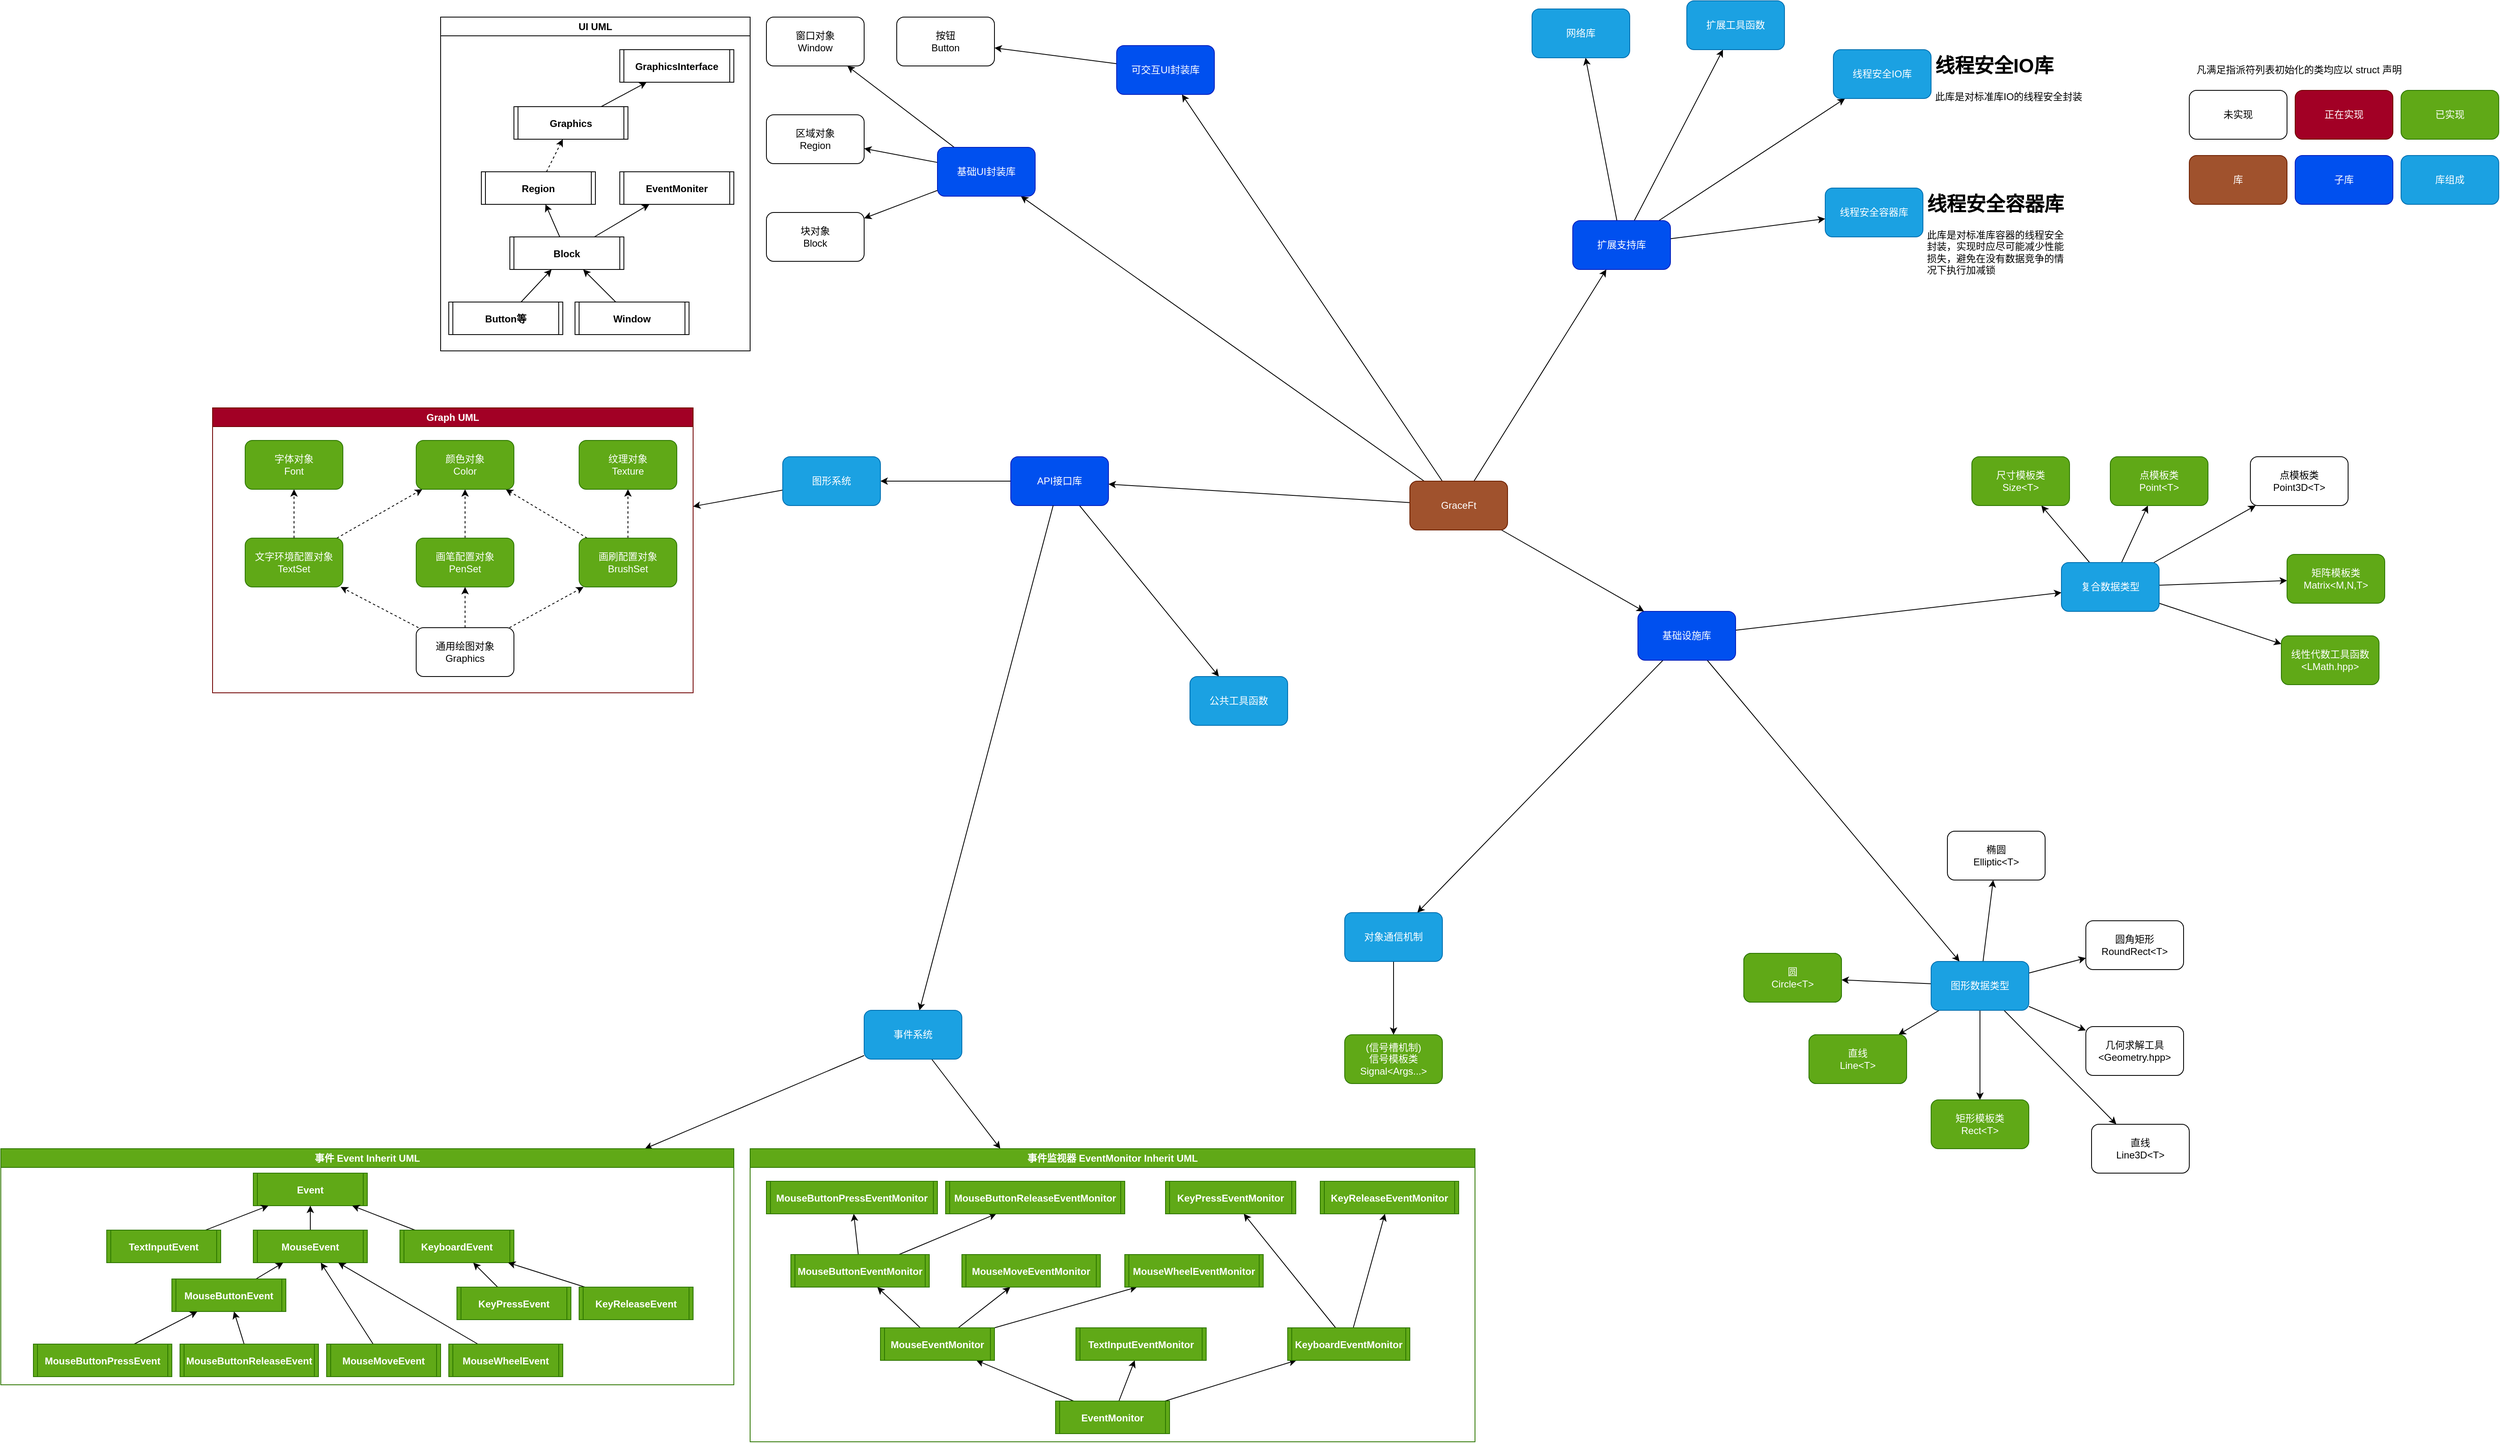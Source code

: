 <mxfile>
    <diagram id="NkuJCX3ARFkseNm6hfjC" name="第 1 页">
        <mxGraphModel dx="3434" dy="1979" grid="1" gridSize="10" guides="1" tooltips="1" connect="1" arrows="1" fold="1" page="0" pageScale="1" pageWidth="827" pageHeight="1169" math="0" shadow="0">
            <root>
                <mxCell id="0"/>
                <mxCell id="1" parent="0"/>
                <mxCell id="20" style="edgeStyle=none;html=1;" parent="1" source="2" target="3" edge="1">
                    <mxGeometry relative="1" as="geometry"/>
                </mxCell>
                <mxCell id="21" style="edgeStyle=none;html=1;" parent="1" source="84" target="4" edge="1">
                    <mxGeometry relative="1" as="geometry"/>
                </mxCell>
                <mxCell id="27" style="edgeStyle=none;html=1;" parent="1" source="2" target="26" edge="1">
                    <mxGeometry relative="1" as="geometry"/>
                </mxCell>
                <mxCell id="30" style="edgeStyle=none;html=1;" parent="1" source="2" target="29" edge="1">
                    <mxGeometry relative="1" as="geometry"/>
                </mxCell>
                <mxCell id="32" style="edgeStyle=none;html=1;" parent="1" source="84" target="31" edge="1">
                    <mxGeometry relative="1" as="geometry"/>
                </mxCell>
                <mxCell id="45" style="edgeStyle=none;html=1;" parent="1" source="2" target="44" edge="1">
                    <mxGeometry relative="1" as="geometry"/>
                </mxCell>
                <mxCell id="85" style="edgeStyle=none;html=1;" parent="1" source="2" target="84" edge="1">
                    <mxGeometry relative="1" as="geometry"/>
                </mxCell>
                <mxCell id="2" value="GraceFt" style="rounded=1;whiteSpace=wrap;html=1;fillColor=#a0522d;fontColor=#ffffff;strokeColor=#6D1F00;" parent="1" vertex="1">
                    <mxGeometry x="90" y="-240" width="120" height="60" as="geometry"/>
                </mxCell>
                <mxCell id="18" style="edgeStyle=none;html=1;" parent="1" source="3" target="6" edge="1">
                    <mxGeometry relative="1" as="geometry"/>
                </mxCell>
                <mxCell id="19" style="edgeStyle=none;html=1;" parent="1" source="3" target="7" edge="1">
                    <mxGeometry relative="1" as="geometry"/>
                </mxCell>
                <mxCell id="66" style="edgeStyle=none;html=1;" parent="1" source="3" target="65" edge="1">
                    <mxGeometry relative="1" as="geometry"/>
                </mxCell>
                <mxCell id="3" value="基础设施库" style="rounded=1;whiteSpace=wrap;html=1;fillColor=#0050ef;fontColor=#ffffff;strokeColor=#001DBC;" parent="1" vertex="1">
                    <mxGeometry x="370" y="-80" width="120" height="60" as="geometry"/>
                </mxCell>
                <mxCell id="4" value="线程安全容器库" style="rounded=1;whiteSpace=wrap;html=1;fillColor=#1ba1e2;fontColor=#ffffff;strokeColor=#006EAF;" parent="1" vertex="1">
                    <mxGeometry x="600" y="-600" width="120" height="60" as="geometry"/>
                </mxCell>
                <mxCell id="15" style="edgeStyle=none;html=1;" parent="1" source="6" target="9" edge="1">
                    <mxGeometry relative="1" as="geometry"/>
                </mxCell>
                <mxCell id="16" style="edgeStyle=none;html=1;" parent="1" source="6" target="10" edge="1">
                    <mxGeometry relative="1" as="geometry"/>
                </mxCell>
                <mxCell id="17" style="edgeStyle=none;html=1;" parent="1" source="65" target="11" edge="1">
                    <mxGeometry relative="1" as="geometry"/>
                </mxCell>
                <mxCell id="61" style="edgeStyle=none;html=1;" parent="1" source="6" target="60" edge="1">
                    <mxGeometry relative="1" as="geometry"/>
                </mxCell>
                <mxCell id="90" style="edgeStyle=none;html=1;" parent="1" source="6" target="88" edge="1">
                    <mxGeometry relative="1" as="geometry"/>
                </mxCell>
                <mxCell id="174" style="edgeStyle=none;html=1;" parent="1" source="6" target="173" edge="1">
                    <mxGeometry relative="1" as="geometry"/>
                </mxCell>
                <mxCell id="6" value="复合数据类型" style="rounded=1;whiteSpace=wrap;html=1;fillColor=#1ba1e2;fontColor=#ffffff;strokeColor=#006EAF;" parent="1" vertex="1">
                    <mxGeometry x="890" y="-140" width="120" height="60" as="geometry"/>
                </mxCell>
                <mxCell id="23" style="edgeStyle=none;html=1;" parent="1" source="7" target="22" edge="1">
                    <mxGeometry relative="1" as="geometry"/>
                </mxCell>
                <mxCell id="7" value="对象通信机制" style="rounded=1;whiteSpace=wrap;html=1;fillColor=#1ba1e2;fontColor=#ffffff;strokeColor=#006EAF;" parent="1" vertex="1">
                    <mxGeometry x="10" y="290" width="120" height="60" as="geometry"/>
                </mxCell>
                <mxCell id="9" value="点模板类&lt;br&gt;Point&amp;lt;T&amp;gt;" style="rounded=1;whiteSpace=wrap;html=1;fillColor=#60a917;strokeColor=#2D7600;fontColor=#ffffff;" parent="1" vertex="1">
                    <mxGeometry x="950" y="-270" width="120" height="60" as="geometry"/>
                </mxCell>
                <mxCell id="10" value="尺寸模板类&lt;br&gt;Size&amp;lt;T&amp;gt;" style="rounded=1;whiteSpace=wrap;html=1;fillColor=#60a917;fontColor=#ffffff;strokeColor=#2D7600;" parent="1" vertex="1">
                    <mxGeometry x="780" y="-270" width="120" height="60" as="geometry"/>
                </mxCell>
                <mxCell id="11" value="矩形模板类&lt;br&gt;Rect&amp;lt;T&amp;gt;" style="rounded=1;whiteSpace=wrap;html=1;fillColor=#60a917;fontColor=#ffffff;strokeColor=#2D7600;" parent="1" vertex="1">
                    <mxGeometry x="730" y="520" width="120" height="60" as="geometry"/>
                </mxCell>
                <mxCell id="22" value="(信号槽机制)&lt;br&gt;信号模板类&lt;br&gt;Signal&amp;lt;Args...&amp;gt;" style="rounded=1;whiteSpace=wrap;html=1;fillColor=#60a917;fontColor=#ffffff;strokeColor=#2D7600;" parent="1" vertex="1">
                    <mxGeometry x="10" y="440" width="120" height="60" as="geometry"/>
                </mxCell>
                <mxCell id="59" style="edgeStyle=none;html=1;" parent="1" source="26" target="58" edge="1">
                    <mxGeometry relative="1" as="geometry"/>
                </mxCell>
                <mxCell id="182" style="edgeStyle=none;html=1;" parent="1" source="26" target="181" edge="1">
                    <mxGeometry relative="1" as="geometry"/>
                </mxCell>
                <mxCell id="26" value="API接口库" style="rounded=1;whiteSpace=wrap;html=1;fillColor=#0050ef;fontColor=#ffffff;strokeColor=#001DBC;" parent="1" vertex="1">
                    <mxGeometry x="-400" y="-270" width="120" height="60" as="geometry"/>
                </mxCell>
                <mxCell id="78" style="edgeStyle=none;html=1;" parent="1" source="29" target="77" edge="1">
                    <mxGeometry relative="1" as="geometry"/>
                </mxCell>
                <mxCell id="29" value="可交互UI封装库" style="rounded=1;whiteSpace=wrap;html=1;fillColor=#0050ef;fontColor=#ffffff;strokeColor=#001DBC;" parent="1" vertex="1">
                    <mxGeometry x="-270" y="-775" width="120" height="60" as="geometry"/>
                </mxCell>
                <mxCell id="31" value="线程安全IO库" style="rounded=1;whiteSpace=wrap;html=1;fillColor=#1ba1e2;fontColor=#ffffff;strokeColor=#006EAF;" parent="1" vertex="1">
                    <mxGeometry x="610" y="-770" width="120" height="60" as="geometry"/>
                </mxCell>
                <mxCell id="35" value="&lt;h1&gt;线程安全容器库&lt;/h1&gt;&lt;div&gt;此库是对标准库容器的线程安全封装，实现时应尽可能减少性能损失，避免在没有数据竞争的情况下执行加减锁&lt;/div&gt;" style="text;html=1;strokeColor=none;fillColor=none;spacing=5;spacingTop=-20;whiteSpace=wrap;overflow=hidden;rounded=0;" parent="1" vertex="1">
                    <mxGeometry x="720" y="-600" width="180" height="110" as="geometry"/>
                </mxCell>
                <mxCell id="36" value="&lt;h1&gt;线程安全IO库&lt;/h1&gt;&lt;div&gt;此库是对标准库IO的线程安全封装&lt;/div&gt;" style="text;html=1;strokeColor=none;fillColor=none;spacing=5;spacingTop=-20;whiteSpace=wrap;overflow=hidden;rounded=0;" parent="1" vertex="1">
                    <mxGeometry x="730" y="-770" width="190" height="70" as="geometry"/>
                </mxCell>
                <mxCell id="42" value="凡满足指派符列表初始化的类均应以 struct 声明" style="text;html=1;strokeColor=none;fillColor=none;align=center;verticalAlign=middle;whiteSpace=wrap;rounded=0;" parent="1" vertex="1">
                    <mxGeometry x="1047" y="-760" width="270" height="30" as="geometry"/>
                </mxCell>
                <mxCell id="49" style="edgeStyle=none;html=1;" parent="1" source="44" target="48" edge="1">
                    <mxGeometry relative="1" as="geometry"/>
                </mxCell>
                <mxCell id="51" style="edgeStyle=none;html=1;" parent="1" source="44" target="50" edge="1">
                    <mxGeometry relative="1" as="geometry"/>
                </mxCell>
                <mxCell id="53" style="edgeStyle=none;html=1;" parent="1" source="44" target="52" edge="1">
                    <mxGeometry relative="1" as="geometry"/>
                </mxCell>
                <mxCell id="44" value="基础UI封装库" style="rounded=1;whiteSpace=wrap;html=1;fillColor=#0050ef;fontColor=#ffffff;strokeColor=#001DBC;" parent="1" vertex="1">
                    <mxGeometry x="-490" y="-650" width="120" height="60" as="geometry"/>
                </mxCell>
                <mxCell id="48" value="窗口对象&lt;br&gt;Window" style="rounded=1;whiteSpace=wrap;html=1;" parent="1" vertex="1">
                    <mxGeometry x="-700" y="-810" width="120" height="60" as="geometry"/>
                </mxCell>
                <mxCell id="50" value="区域对象&lt;br&gt;Region" style="rounded=1;whiteSpace=wrap;html=1;" parent="1" vertex="1">
                    <mxGeometry x="-700" y="-690" width="120" height="60" as="geometry"/>
                </mxCell>
                <mxCell id="52" value="块对象&lt;br&gt;Block" style="rounded=1;whiteSpace=wrap;html=1;" parent="1" vertex="1">
                    <mxGeometry x="-700" y="-570" width="120" height="60" as="geometry"/>
                </mxCell>
                <mxCell id="57" style="edgeStyle=none;html=1;" parent="1" source="26" target="56" edge="1">
                    <mxGeometry relative="1" as="geometry"/>
                </mxCell>
                <mxCell id="152" style="edgeStyle=none;html=1;" parent="1" source="56" target="93" edge="1">
                    <mxGeometry relative="1" as="geometry"/>
                </mxCell>
                <mxCell id="153" style="edgeStyle=none;html=1;" parent="1" source="56" target="115" edge="1">
                    <mxGeometry relative="1" as="geometry"/>
                </mxCell>
                <mxCell id="56" value="事件系统" style="rounded=1;whiteSpace=wrap;html=1;fillColor=#1ba1e2;fontColor=#ffffff;strokeColor=#006EAF;" parent="1" vertex="1">
                    <mxGeometry x="-580" y="410" width="120" height="60" as="geometry"/>
                </mxCell>
                <mxCell id="58" value="公共工具函数" style="rounded=1;whiteSpace=wrap;html=1;fillColor=#1ba1e2;fontColor=#ffffff;strokeColor=#006EAF;" parent="1" vertex="1">
                    <mxGeometry x="-180" width="120" height="60" as="geometry"/>
                </mxCell>
                <mxCell id="60" value="矩阵模板类&lt;br&gt;Matrix&amp;lt;M,N,T&amp;gt;" style="rounded=1;whiteSpace=wrap;html=1;fillColor=#60a917;fontColor=#ffffff;strokeColor=#2D7600;fontStyle=0" parent="1" vertex="1">
                    <mxGeometry x="1167" y="-150" width="120" height="60" as="geometry"/>
                </mxCell>
                <mxCell id="62" value="未实现" style="rounded=1;whiteSpace=wrap;html=1;" parent="1" vertex="1">
                    <mxGeometry x="1047" y="-720" width="120" height="60" as="geometry"/>
                </mxCell>
                <mxCell id="63" value="正在实现" style="rounded=1;whiteSpace=wrap;html=1;fillColor=#a20025;fontColor=#ffffff;strokeColor=#6F0000;" parent="1" vertex="1">
                    <mxGeometry x="1177" y="-720" width="120" height="60" as="geometry"/>
                </mxCell>
                <mxCell id="64" value="已实现" style="rounded=1;whiteSpace=wrap;html=1;fillColor=#60a917;fontColor=#ffffff;strokeColor=#2D7600;" parent="1" vertex="1">
                    <mxGeometry x="1307" y="-720" width="120" height="60" as="geometry"/>
                </mxCell>
                <mxCell id="68" style="edgeStyle=none;html=1;" parent="1" source="65" target="67" edge="1">
                    <mxGeometry relative="1" as="geometry"/>
                </mxCell>
                <mxCell id="70" style="edgeStyle=none;html=1;" parent="1" source="65" target="69" edge="1">
                    <mxGeometry relative="1" as="geometry"/>
                </mxCell>
                <mxCell id="72" style="edgeStyle=none;html=1;" parent="1" source="65" target="71" edge="1">
                    <mxGeometry relative="1" as="geometry"/>
                </mxCell>
                <mxCell id="74" style="edgeStyle=none;html=1;" parent="1" source="65" target="73" edge="1">
                    <mxGeometry relative="1" as="geometry"/>
                </mxCell>
                <mxCell id="172" style="edgeStyle=none;html=1;" parent="1" source="65" target="171" edge="1">
                    <mxGeometry relative="1" as="geometry"/>
                </mxCell>
                <mxCell id="176" style="edgeStyle=none;html=1;" parent="1" source="65" target="175" edge="1">
                    <mxGeometry relative="1" as="geometry"/>
                </mxCell>
                <mxCell id="65" value="图形数据类型" style="rounded=1;whiteSpace=wrap;html=1;fillColor=#1ba1e2;fontColor=#ffffff;strokeColor=#006EAF;" parent="1" vertex="1">
                    <mxGeometry x="730" y="350" width="120" height="60" as="geometry"/>
                </mxCell>
                <mxCell id="67" value="圆&lt;br&gt;Circle&amp;lt;T&amp;gt;" style="rounded=1;whiteSpace=wrap;html=1;fillColor=#008a00;fontColor=#ffffff;strokeColor=#005700;" parent="1" vertex="1">
                    <mxGeometry x="500" y="340" width="120" height="60" as="geometry"/>
                </mxCell>
                <mxCell id="69" value="圆角矩形&lt;br&gt;RoundRect&amp;lt;T&amp;gt;" style="rounded=1;whiteSpace=wrap;html=1;" parent="1" vertex="1">
                    <mxGeometry x="920" y="300" width="120" height="60" as="geometry"/>
                </mxCell>
                <mxCell id="71" value="椭圆&lt;br&gt;Elliptic&amp;lt;T&amp;gt;" style="rounded=1;whiteSpace=wrap;html=1;" parent="1" vertex="1">
                    <mxGeometry x="750" y="190" width="120" height="60" as="geometry"/>
                </mxCell>
                <mxCell id="73" value="直线&lt;br&gt;Line&amp;lt;T&amp;gt;" style="rounded=1;whiteSpace=wrap;html=1;fillColor=#008a00;fontColor=#ffffff;strokeColor=#005700;" parent="1" vertex="1">
                    <mxGeometry x="580" y="440" width="120" height="60" as="geometry"/>
                </mxCell>
                <mxCell id="77" value="按钮&lt;br&gt;Button" style="rounded=1;whiteSpace=wrap;html=1;" parent="1" vertex="1">
                    <mxGeometry x="-540" y="-810" width="120" height="60" as="geometry"/>
                </mxCell>
                <mxCell id="81" value="子库" style="rounded=1;whiteSpace=wrap;html=1;fillColor=#0050ef;fontColor=#ffffff;strokeColor=#001DBC;" parent="1" vertex="1">
                    <mxGeometry x="1177" y="-640" width="120" height="60" as="geometry"/>
                </mxCell>
                <mxCell id="82" value="库" style="rounded=1;whiteSpace=wrap;html=1;fillColor=#a0522d;fontColor=#ffffff;strokeColor=#6D1F00;" parent="1" vertex="1">
                    <mxGeometry x="1047" y="-640" width="120" height="60" as="geometry"/>
                </mxCell>
                <mxCell id="83" value="库组成" style="rounded=1;whiteSpace=wrap;html=1;fillColor=#1ba1e2;fontColor=#ffffff;strokeColor=#006EAF;" parent="1" vertex="1">
                    <mxGeometry x="1307" y="-640" width="120" height="60" as="geometry"/>
                </mxCell>
                <mxCell id="87" style="edgeStyle=none;html=1;" parent="1" source="84" target="86" edge="1">
                    <mxGeometry relative="1" as="geometry"/>
                </mxCell>
                <mxCell id="151" style="edgeStyle=none;html=1;" parent="1" source="84" target="150" edge="1">
                    <mxGeometry relative="1" as="geometry"/>
                </mxCell>
                <mxCell id="84" value="扩展支持库" style="rounded=1;whiteSpace=wrap;html=1;fillColor=#0050ef;fontColor=#ffffff;strokeColor=#001DBC;" parent="1" vertex="1">
                    <mxGeometry x="290" y="-560" width="120" height="60" as="geometry"/>
                </mxCell>
                <mxCell id="86" value="网络库" style="rounded=1;whiteSpace=wrap;html=1;fillColor=#1ba1e2;fontColor=#ffffff;strokeColor=#006EAF;" parent="1" vertex="1">
                    <mxGeometry x="240" y="-820" width="120" height="60" as="geometry"/>
                </mxCell>
                <mxCell id="88" value="线性代数工具函数&lt;br&gt;&amp;lt;LMath.hpp&amp;gt;" style="rounded=1;whiteSpace=wrap;html=1;fontStyle=0;fillColor=#60a917;fontColor=#ffffff;strokeColor=#2D7600;" parent="1" vertex="1">
                    <mxGeometry x="1160" y="-50" width="120" height="60" as="geometry"/>
                </mxCell>
                <mxCell id="93" value="事件 Event Inherit UML" style="swimlane;whiteSpace=wrap;html=1;fillColor=#60a917;fontColor=#ffffff;strokeColor=#2D7600;" parent="1" vertex="1">
                    <mxGeometry x="-1640" y="580" width="900" height="290" as="geometry">
                        <mxRectangle x="-1960" y="-580" width="140" height="30" as="alternateBounds"/>
                    </mxGeometry>
                </mxCell>
                <mxCell id="94" value="Event" style="shape=process2;fixedSize=1;size=5;fontStyle=1;fillColor=#60a917;fontColor=#ffffff;strokeColor=#2D7600;" parent="93" vertex="1">
                    <mxGeometry x="310" y="30" width="140" height="40" as="geometry"/>
                </mxCell>
                <mxCell id="98" style="edgeStyle=none;html=1;" parent="93" source="95" target="94" edge="1">
                    <mxGeometry relative="1" as="geometry"/>
                </mxCell>
                <mxCell id="95" value="MouseEvent" style="shape=process2;fixedSize=1;size=5;fontStyle=1;fillColor=#60a917;fontColor=#ffffff;strokeColor=#2D7600;" parent="93" vertex="1">
                    <mxGeometry x="310" y="100" width="140" height="40" as="geometry"/>
                </mxCell>
                <mxCell id="99" style="edgeStyle=none;html=1;" parent="93" source="96" target="94" edge="1">
                    <mxGeometry relative="1" as="geometry"/>
                </mxCell>
                <mxCell id="96" value="KeyboardEvent" style="shape=process2;fixedSize=1;size=5;fontStyle=1;fillColor=#60a917;fontColor=#ffffff;strokeColor=#2D7600;" parent="93" vertex="1">
                    <mxGeometry x="490" y="100" width="140" height="40" as="geometry"/>
                </mxCell>
                <mxCell id="104" style="edgeStyle=none;html=1;" parent="93" source="101" target="95" edge="1">
                    <mxGeometry relative="1" as="geometry"/>
                </mxCell>
                <mxCell id="101" value="MouseButtonEvent" style="shape=process2;fixedSize=1;size=5;fontStyle=1;fillColor=#60a917;fontColor=#ffffff;strokeColor=#2D7600;" parent="93" vertex="1">
                    <mxGeometry x="210" y="160" width="140" height="40" as="geometry"/>
                </mxCell>
                <mxCell id="106" style="edgeStyle=none;html=1;" parent="93" source="102" target="95" edge="1">
                    <mxGeometry relative="1" as="geometry"/>
                </mxCell>
                <mxCell id="102" value="MouseMoveEvent" style="shape=process2;fixedSize=1;size=5;fontStyle=1;fillColor=#60a917;fontColor=#ffffff;strokeColor=#2D7600;" parent="93" vertex="1">
                    <mxGeometry x="400" y="240" width="140" height="40" as="geometry"/>
                </mxCell>
                <mxCell id="105" style="edgeStyle=none;html=1;" parent="93" source="103" target="95" edge="1">
                    <mxGeometry relative="1" as="geometry"/>
                </mxCell>
                <mxCell id="103" value="MouseWheelEvent" style="shape=process2;fixedSize=1;size=5;fontStyle=1;fillColor=#60a917;fontColor=#ffffff;strokeColor=#2D7600;" parent="93" vertex="1">
                    <mxGeometry x="550" y="240" width="140" height="40" as="geometry"/>
                </mxCell>
                <mxCell id="109" style="edgeStyle=none;html=1;" parent="93" source="107" target="96" edge="1">
                    <mxGeometry relative="1" as="geometry"/>
                </mxCell>
                <mxCell id="107" value="KeyPressEvent" style="shape=process2;fixedSize=1;size=5;fontStyle=1;fillColor=#60a917;fontColor=#ffffff;strokeColor=#2D7600;" parent="93" vertex="1">
                    <mxGeometry x="560" y="170" width="140" height="40" as="geometry"/>
                </mxCell>
                <mxCell id="110" style="edgeStyle=none;html=1;" parent="93" source="108" target="96" edge="1">
                    <mxGeometry relative="1" as="geometry"/>
                </mxCell>
                <mxCell id="108" value="KeyReleaseEvent" style="shape=process2;fixedSize=1;size=5;fontStyle=1;fillColor=#60a917;fontColor=#ffffff;strokeColor=#2D7600;" parent="93" vertex="1">
                    <mxGeometry x="710" y="170" width="140" height="40" as="geometry"/>
                </mxCell>
                <mxCell id="113" style="edgeStyle=none;html=1;" parent="93" source="111" target="101" edge="1">
                    <mxGeometry relative="1" as="geometry"/>
                </mxCell>
                <mxCell id="111" value="MouseButtonPressEvent" style="shape=process2;fixedSize=1;size=5;fontStyle=1;fillColor=#60a917;fontColor=#ffffff;strokeColor=#2D7600;" parent="93" vertex="1">
                    <mxGeometry x="40" y="240" width="170" height="40" as="geometry"/>
                </mxCell>
                <mxCell id="114" style="edgeStyle=none;html=1;" parent="93" source="112" target="101" edge="1">
                    <mxGeometry relative="1" as="geometry"/>
                </mxCell>
                <mxCell id="112" value="MouseButtonReleaseEvent" style="shape=process2;fixedSize=1;size=5;fontStyle=1;fillColor=#60a917;fontColor=#ffffff;strokeColor=#2D7600;" parent="93" vertex="1">
                    <mxGeometry x="220" y="240" width="170" height="40" as="geometry"/>
                </mxCell>
                <mxCell id="178" style="edgeStyle=none;html=1;" parent="93" source="177" target="94" edge="1">
                    <mxGeometry relative="1" as="geometry"/>
                </mxCell>
                <mxCell id="177" value="TextInputEvent" style="shape=process2;fixedSize=1;size=5;fontStyle=1;fillColor=#60a917;fontColor=#ffffff;strokeColor=#2D7600;" parent="93" vertex="1">
                    <mxGeometry x="130" y="100" width="140" height="40" as="geometry"/>
                </mxCell>
                <mxCell id="115" value="事件监视器 EventMonitor Inherit UML" style="swimlane;whiteSpace=wrap;html=1;fillColor=#60a917;fontColor=#ffffff;strokeColor=#2D7600;" parent="1" vertex="1">
                    <mxGeometry x="-720" y="580" width="890" height="360" as="geometry"/>
                </mxCell>
                <mxCell id="135" style="edgeStyle=none;html=1;" parent="115" source="116" target="118" edge="1">
                    <mxGeometry relative="1" as="geometry"/>
                </mxCell>
                <mxCell id="136" style="edgeStyle=none;html=1;" parent="115" source="116" target="120" edge="1">
                    <mxGeometry relative="1" as="geometry"/>
                </mxCell>
                <mxCell id="180" style="edgeStyle=none;html=1;" parent="115" source="116" target="179" edge="1">
                    <mxGeometry relative="1" as="geometry"/>
                </mxCell>
                <mxCell id="116" value="EventMonitor" style="shape=process2;fixedSize=1;size=5;fontStyle=1;fillColor=#60a917;fontColor=#ffffff;strokeColor=#2D7600;" parent="115" vertex="1">
                    <mxGeometry x="375" y="310" width="140" height="40" as="geometry"/>
                </mxCell>
                <mxCell id="142" style="edgeStyle=none;html=1;" parent="115" source="118" target="122" edge="1">
                    <mxGeometry relative="1" as="geometry"/>
                </mxCell>
                <mxCell id="143" style="edgeStyle=none;html=1;" parent="115" source="118" target="124" edge="1">
                    <mxGeometry relative="1" as="geometry"/>
                </mxCell>
                <mxCell id="144" style="edgeStyle=none;html=1;" parent="115" source="118" target="126" edge="1">
                    <mxGeometry relative="1" as="geometry"/>
                </mxCell>
                <mxCell id="118" value="MouseEventMonitor" style="shape=process2;fixedSize=1;size=5;fontStyle=1;fillColor=#60a917;fontColor=#ffffff;strokeColor=#2D7600;" parent="115" vertex="1">
                    <mxGeometry x="160" y="220" width="140" height="40" as="geometry"/>
                </mxCell>
                <mxCell id="138" style="edgeStyle=none;html=1;" parent="115" source="120" target="128" edge="1">
                    <mxGeometry relative="1" as="geometry"/>
                </mxCell>
                <mxCell id="139" style="edgeStyle=none;html=1;" parent="115" source="120" target="130" edge="1">
                    <mxGeometry relative="1" as="geometry"/>
                </mxCell>
                <mxCell id="120" value="KeyboardEventMonitor" style="shape=process2;fixedSize=1;size=5;fontStyle=1;fillColor=#60a917;fontColor=#ffffff;strokeColor=#2D7600;" parent="115" vertex="1">
                    <mxGeometry x="660" y="220" width="150" height="40" as="geometry"/>
                </mxCell>
                <mxCell id="140" style="edgeStyle=none;html=1;" parent="115" source="122" target="132" edge="1">
                    <mxGeometry relative="1" as="geometry"/>
                </mxCell>
                <mxCell id="141" style="edgeStyle=none;html=1;" parent="115" source="122" target="134" edge="1">
                    <mxGeometry relative="1" as="geometry"/>
                </mxCell>
                <mxCell id="122" value="MouseButtonEventMonitor" style="shape=process2;fixedSize=1;size=5;fontStyle=1;fillColor=#60a917;fontColor=#ffffff;strokeColor=#2D7600;" parent="115" vertex="1">
                    <mxGeometry x="50" y="130" width="170" height="40" as="geometry"/>
                </mxCell>
                <mxCell id="124" value="MouseMoveEventMonitor" style="shape=process2;fixedSize=1;size=5;fontStyle=1;fillColor=#60a917;fontColor=#ffffff;strokeColor=#2D7600;" parent="115" vertex="1">
                    <mxGeometry x="260" y="130" width="170" height="40" as="geometry"/>
                </mxCell>
                <mxCell id="126" value="MouseWheelEventMonitor" style="shape=process2;fixedSize=1;size=5;fontStyle=1;fillColor=#60a917;fontColor=#ffffff;strokeColor=#2D7600;" parent="115" vertex="1">
                    <mxGeometry x="460" y="130" width="170" height="40" as="geometry"/>
                </mxCell>
                <mxCell id="128" value="KeyPressEventMonitor" style="shape=process2;fixedSize=1;size=5;fontStyle=1;fillColor=#60a917;fontColor=#ffffff;strokeColor=#2D7600;" parent="115" vertex="1">
                    <mxGeometry x="510" y="40" width="160" height="40" as="geometry"/>
                </mxCell>
                <mxCell id="130" value="KeyReleaseEventMonitor" style="shape=process2;fixedSize=1;size=5;fontStyle=1;fillColor=#60a917;fontColor=#ffffff;strokeColor=#2D7600;" parent="115" vertex="1">
                    <mxGeometry x="700" y="40" width="170" height="40" as="geometry"/>
                </mxCell>
                <mxCell id="132" value="MouseButtonPressEventMonitor" style="shape=process2;fixedSize=1;size=5;fontStyle=1;fillColor=#60a917;fontColor=#ffffff;strokeColor=#2D7600;" parent="115" vertex="1">
                    <mxGeometry x="20" y="40" width="210" height="40" as="geometry"/>
                </mxCell>
                <mxCell id="134" value="MouseButtonReleaseEventMonitor" style="shape=process2;fixedSize=1;size=5;fontStyle=1;fillColor=#60a917;fontColor=#ffffff;strokeColor=#2D7600;" parent="115" vertex="1">
                    <mxGeometry x="240" y="40" width="220" height="40" as="geometry"/>
                </mxCell>
                <mxCell id="179" value="TextInputEventMonitor" style="shape=process2;fixedSize=1;size=5;fontStyle=1;fillColor=#60a917;fontColor=#ffffff;strokeColor=#2D7600;" parent="115" vertex="1">
                    <mxGeometry x="400" y="220" width="160" height="40" as="geometry"/>
                </mxCell>
                <mxCell id="150" value="扩展工具函数" style="rounded=1;whiteSpace=wrap;html=1;fillColor=#1ba1e2;fontColor=#ffffff;strokeColor=#006EAF;" parent="1" vertex="1">
                    <mxGeometry x="430" y="-830" width="120" height="60" as="geometry"/>
                </mxCell>
                <mxCell id="154" value="UI UML" style="swimlane;whiteSpace=wrap;html=1;" parent="1" vertex="1">
                    <mxGeometry x="-1100" y="-810" width="380" height="410" as="geometry"/>
                </mxCell>
                <mxCell id="155" value="EventMoniter" style="shape=process2;fixedSize=1;size=5;fontStyle=1;" parent="154" vertex="1">
                    <mxGeometry x="220" y="190" width="140" height="40" as="geometry"/>
                </mxCell>
                <mxCell id="157" style="edgeStyle=none;html=1;" parent="154" source="156" target="155" edge="1">
                    <mxGeometry relative="1" as="geometry"/>
                </mxCell>
                <mxCell id="169" style="edgeStyle=none;html=1;" parent="154" source="156" target="163" edge="1">
                    <mxGeometry relative="1" as="geometry"/>
                </mxCell>
                <mxCell id="156" value="Block" style="shape=process2;fixedSize=1;size=5;fontStyle=1;" parent="154" vertex="1">
                    <mxGeometry x="85" y="270" width="140" height="40" as="geometry"/>
                </mxCell>
                <mxCell id="159" style="edgeStyle=none;html=1;" parent="154" source="158" target="156" edge="1">
                    <mxGeometry relative="1" as="geometry"/>
                </mxCell>
                <mxCell id="158" value="Window" style="shape=process2;fixedSize=1;size=5;fontStyle=1;" parent="154" vertex="1">
                    <mxGeometry x="165" y="350" width="140" height="40" as="geometry"/>
                </mxCell>
                <mxCell id="166" style="edgeStyle=none;html=1;" parent="154" source="161" target="165" edge="1">
                    <mxGeometry relative="1" as="geometry"/>
                </mxCell>
                <mxCell id="161" value="Graphics" style="shape=process2;fixedSize=1;size=5;fontStyle=1;" parent="154" vertex="1">
                    <mxGeometry x="90" y="110" width="140" height="40" as="geometry"/>
                </mxCell>
                <mxCell id="164" style="edgeStyle=none;html=1;dashed=1;" parent="154" source="163" target="161" edge="1">
                    <mxGeometry relative="1" as="geometry"/>
                </mxCell>
                <mxCell id="163" value="Region" style="shape=process2;fixedSize=1;size=5;fontStyle=1;" parent="154" vertex="1">
                    <mxGeometry x="50" y="190" width="140" height="40" as="geometry"/>
                </mxCell>
                <mxCell id="165" value="GraphicsInterface" style="shape=process2;fixedSize=1;size=5;fontStyle=1;" parent="154" vertex="1">
                    <mxGeometry x="220" y="40" width="140" height="40" as="geometry"/>
                </mxCell>
                <mxCell id="168" style="edgeStyle=none;html=1;" parent="154" source="167" target="156" edge="1">
                    <mxGeometry relative="1" as="geometry"/>
                </mxCell>
                <mxCell id="167" value="Button等" style="shape=process2;fixedSize=1;size=5;fontStyle=1;" parent="154" vertex="1">
                    <mxGeometry x="10" y="350" width="140" height="40" as="geometry"/>
                </mxCell>
                <mxCell id="171" value="几何求解工具&lt;br&gt;&amp;lt;Geometry.hpp&amp;gt;" style="rounded=1;whiteSpace=wrap;html=1;" parent="1" vertex="1">
                    <mxGeometry x="920" y="430" width="120" height="60" as="geometry"/>
                </mxCell>
                <mxCell id="173" value="点模板类&lt;br&gt;Point3D&amp;lt;T&amp;gt;" style="rounded=1;whiteSpace=wrap;html=1;" parent="1" vertex="1">
                    <mxGeometry x="1122" y="-270" width="120" height="60" as="geometry"/>
                </mxCell>
                <mxCell id="175" value="直线&lt;br&gt;Line3D&amp;lt;T&amp;gt;" style="rounded=1;whiteSpace=wrap;html=1;" parent="1" vertex="1">
                    <mxGeometry x="927" y="550" width="120" height="60" as="geometry"/>
                </mxCell>
                <mxCell id="205" style="edgeStyle=none;html=1;" parent="1" source="181" target="204" edge="1">
                    <mxGeometry relative="1" as="geometry"/>
                </mxCell>
                <mxCell id="181" value="图形系统" style="rounded=1;whiteSpace=wrap;html=1;fillColor=#1ba1e2;fontColor=#ffffff;strokeColor=#006EAF;" parent="1" vertex="1">
                    <mxGeometry x="-680" y="-270" width="120" height="60" as="geometry"/>
                </mxCell>
                <mxCell id="204" value="Graph UML" style="swimlane;whiteSpace=wrap;html=1;fillColor=#a20025;fontColor=#ffffff;strokeColor=#6F0000;" parent="1" vertex="1">
                    <mxGeometry x="-1380" y="-330" width="590" height="350" as="geometry"/>
                </mxCell>
                <mxCell id="46" value="通用绘图对象&lt;br&gt;Graphics" style="rounded=1;whiteSpace=wrap;html=1;" parent="204" vertex="1">
                    <mxGeometry x="250" y="270" width="120" height="60" as="geometry"/>
                </mxCell>
                <mxCell id="209" style="edgeStyle=none;html=1;dashed=1;" parent="204" source="183" target="191" edge="1">
                    <mxGeometry relative="1" as="geometry"/>
                </mxCell>
                <mxCell id="183" value="画笔配置对象&lt;br&gt;PenSet" style="rounded=1;whiteSpace=wrap;html=1;fillColor=#60a917;fontColor=#ffffff;strokeColor=#2D7600;" parent="204" vertex="1">
                    <mxGeometry x="250" y="160" width="120" height="60" as="geometry"/>
                </mxCell>
                <mxCell id="202" style="edgeStyle=none;html=1;dashed=1;" parent="204" source="46" target="183" edge="1">
                    <mxGeometry relative="1" as="geometry"/>
                </mxCell>
                <mxCell id="210" style="edgeStyle=none;html=1;dashed=1;" parent="204" source="185" target="191" edge="1">
                    <mxGeometry relative="1" as="geometry"/>
                </mxCell>
                <mxCell id="212" style="edgeStyle=none;html=1;dashed=1;" parent="204" source="185" target="211" edge="1">
                    <mxGeometry relative="1" as="geometry"/>
                </mxCell>
                <mxCell id="185" value="画刷配置对象&lt;br&gt;BrushSet" style="rounded=1;whiteSpace=wrap;html=1;fillColor=#60a917;fontColor=#ffffff;strokeColor=#2D7600;" parent="204" vertex="1">
                    <mxGeometry x="450" y="160" width="120" height="60" as="geometry"/>
                </mxCell>
                <mxCell id="201" style="edgeStyle=none;html=1;dashed=1;" parent="204" source="46" target="185" edge="1">
                    <mxGeometry relative="1" as="geometry"/>
                </mxCell>
                <mxCell id="207" style="edgeStyle=none;html=1;dashed=1;" parent="204" source="187" target="191" edge="1">
                    <mxGeometry relative="1" as="geometry"/>
                </mxCell>
                <mxCell id="187" value="文字环境配置对象&lt;br&gt;TextSet" style="rounded=1;whiteSpace=wrap;html=1;fillColor=#60a917;fontColor=#ffffff;strokeColor=#2D7600;" parent="204" vertex="1">
                    <mxGeometry x="40" y="160" width="120" height="60" as="geometry"/>
                </mxCell>
                <mxCell id="200" style="edgeStyle=none;html=1;dashed=1;" parent="204" source="46" target="187" edge="1">
                    <mxGeometry relative="1" as="geometry"/>
                </mxCell>
                <mxCell id="191" value="颜色对象&lt;br&gt;Color" style="rounded=1;whiteSpace=wrap;html=1;fillColor=#60a917;fontColor=#ffffff;strokeColor=#2D7600;" parent="204" vertex="1">
                    <mxGeometry x="250" y="40" width="120" height="60" as="geometry"/>
                </mxCell>
                <mxCell id="192" value="字体对象&lt;br&gt;Font" style="rounded=1;whiteSpace=wrap;html=1;fillColor=#60a917;fontColor=#ffffff;strokeColor=#2D7600;" parent="204" vertex="1">
                    <mxGeometry x="40" y="40" width="120" height="60" as="geometry"/>
                </mxCell>
                <mxCell id="198" style="edgeStyle=none;html=1;dashed=1;" parent="204" source="187" target="192" edge="1">
                    <mxGeometry relative="1" as="geometry"/>
                </mxCell>
                <mxCell id="211" value="纹理对象&lt;br&gt;Texture" style="rounded=1;whiteSpace=wrap;html=1;fillColor=#60a917;fontColor=#ffffff;strokeColor=#2D7600;" parent="204" vertex="1">
                    <mxGeometry x="450" y="40" width="120" height="60" as="geometry"/>
                </mxCell>
                <mxCell id="213" value="圆&lt;br&gt;Circle&amp;lt;T&amp;gt;" style="rounded=1;whiteSpace=wrap;html=1;fillColor=#60a917;fontColor=#ffffff;strokeColor=#2D7600;" vertex="1" parent="1">
                    <mxGeometry x="500" y="340" width="120" height="60" as="geometry"/>
                </mxCell>
                <mxCell id="214" value="直线&lt;br&gt;Line&amp;lt;T&amp;gt;" style="rounded=1;whiteSpace=wrap;html=1;fillColor=#60a917;fontColor=#ffffff;strokeColor=#2D7600;" vertex="1" parent="1">
                    <mxGeometry x="580" y="440" width="120" height="60" as="geometry"/>
                </mxCell>
            </root>
        </mxGraphModel>
    </diagram>
</mxfile>